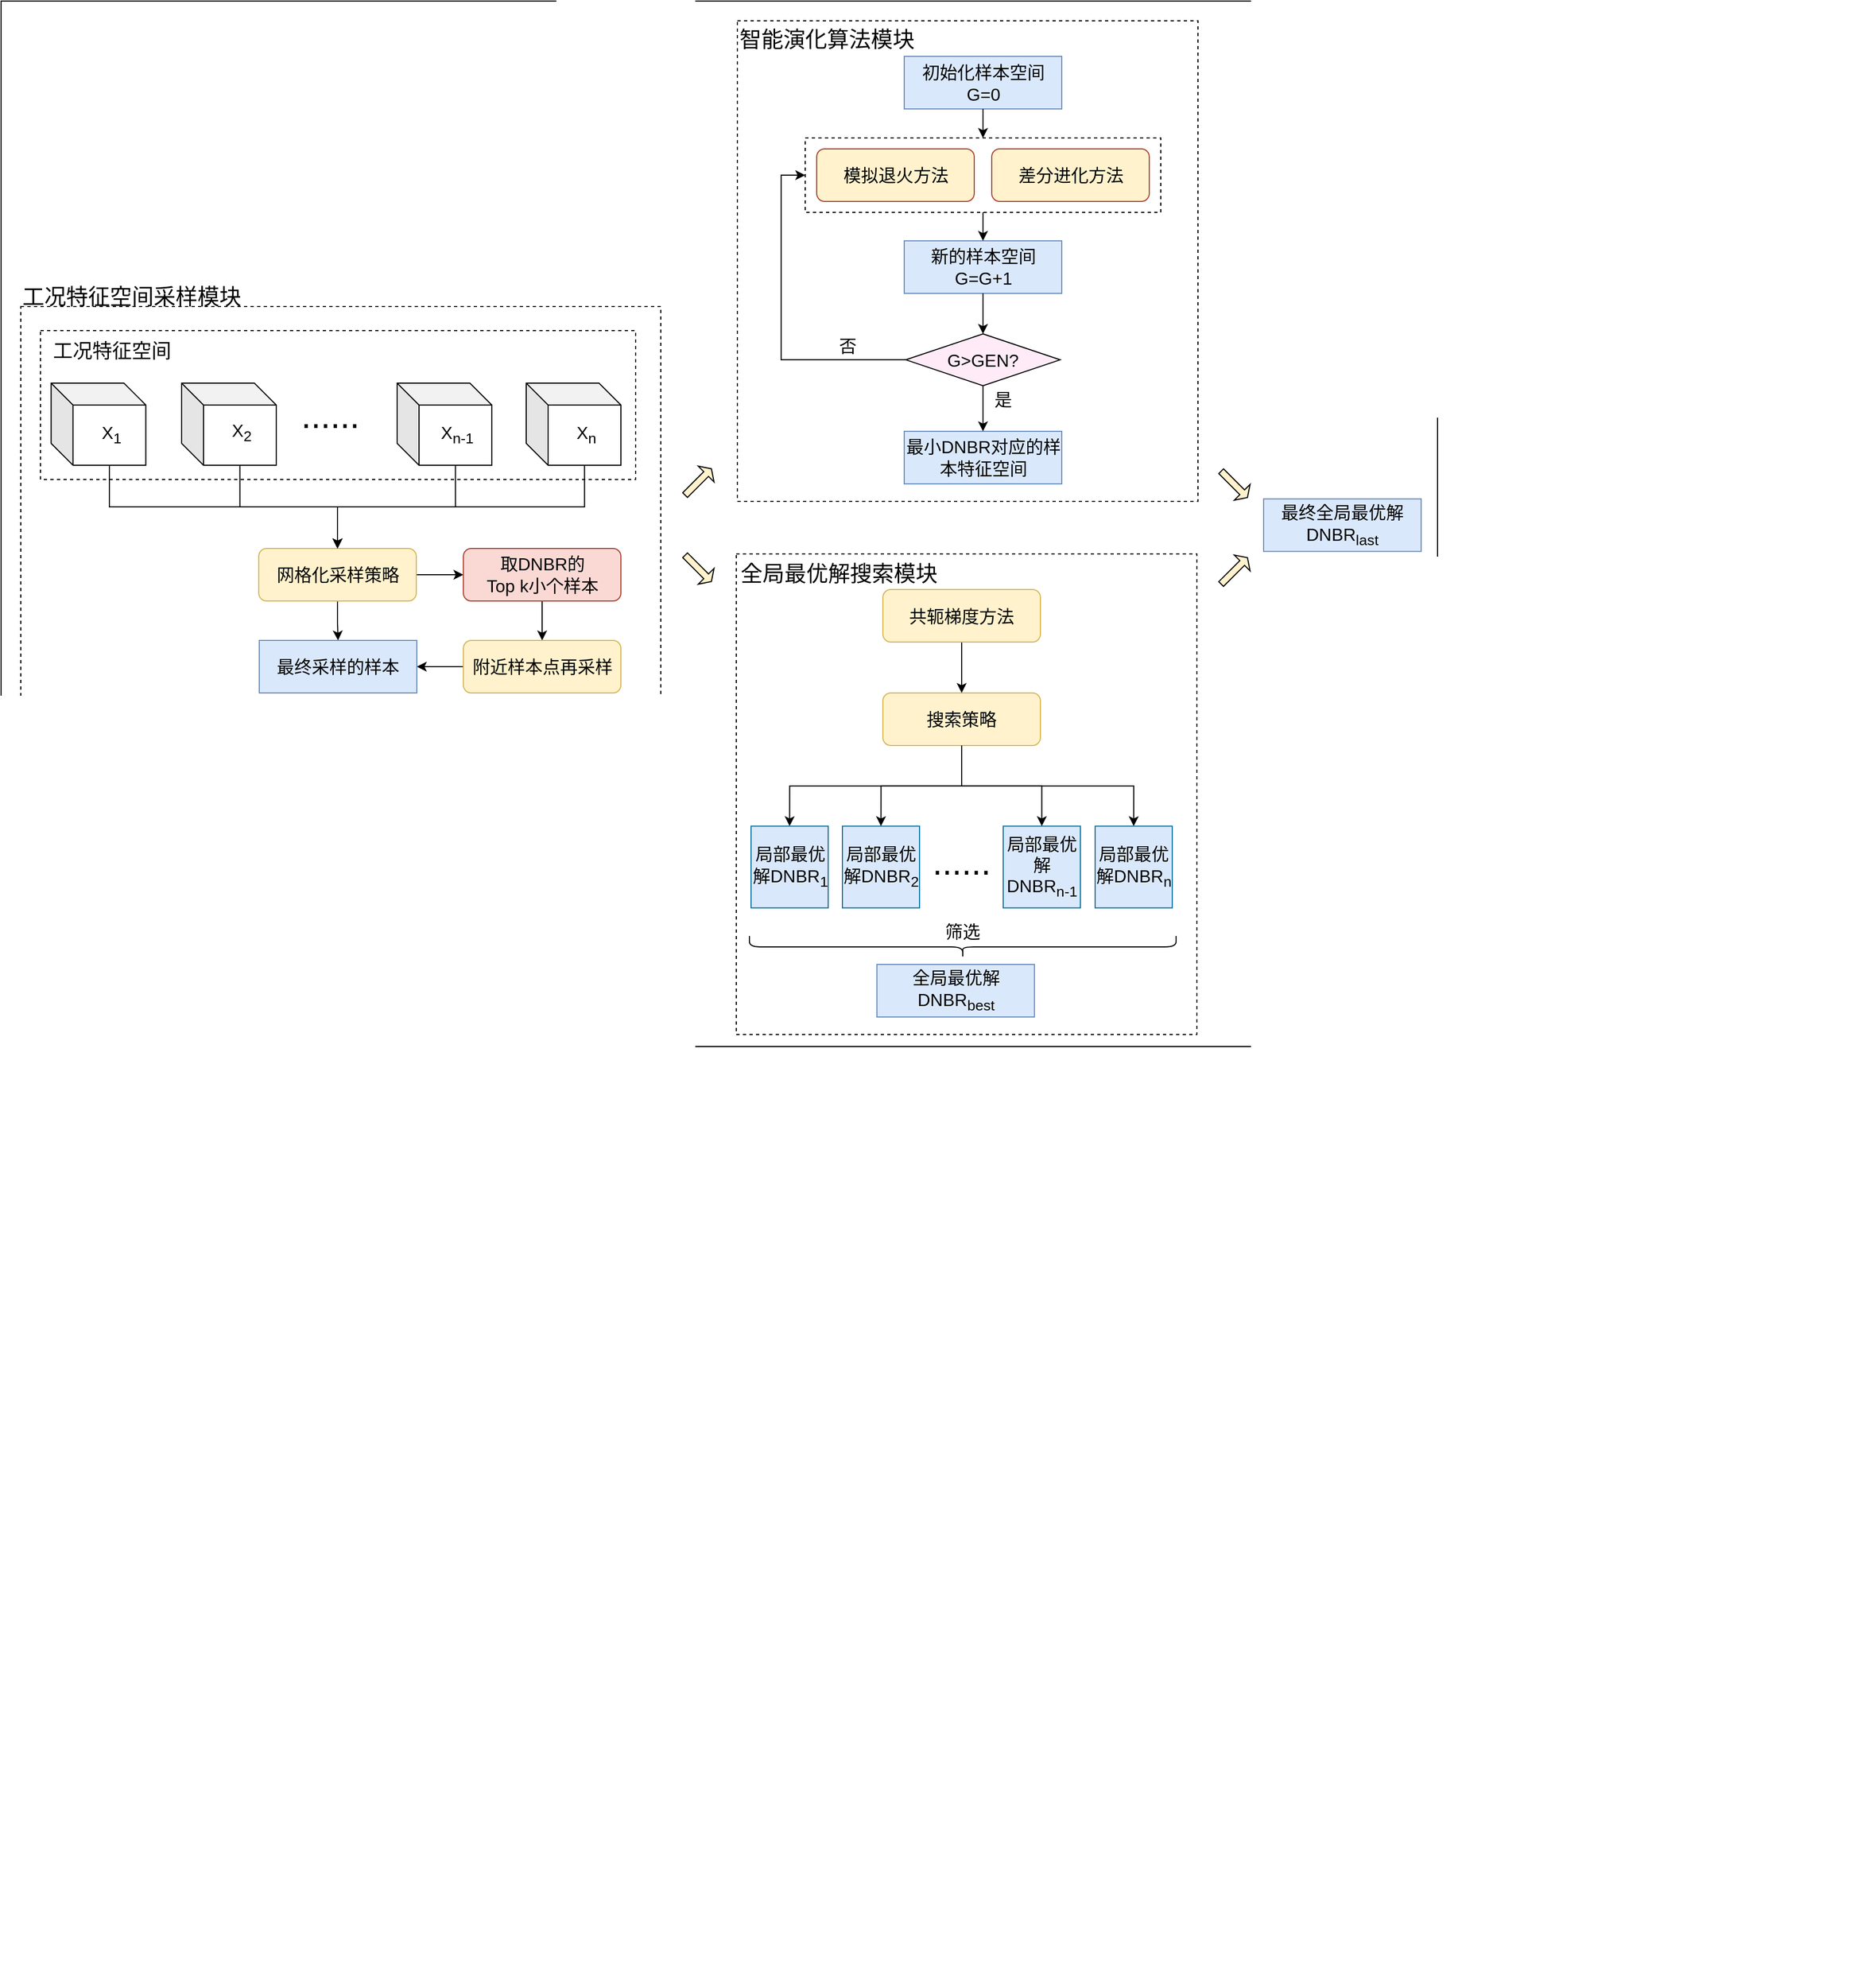 <mxfile version="16.1.0" type="github">
  <diagram id="d85ahVZklihQ1xOZCDRD" name="第 1 页">
    <mxGraphModel dx="1186" dy="1852" grid="0" gridSize="10" guides="1" tooltips="1" connect="1" arrows="1" fold="1" page="1" pageScale="1" pageWidth="827" pageHeight="1169" math="0" shadow="0">
      <root>
        <mxCell id="0" />
        <mxCell id="1" parent="0" />
        <mxCell id="s3c8Al3sMrfcC0I2r43t-1" value="" style="rounded=0;whiteSpace=wrap;html=1;" vertex="1" parent="1">
          <mxGeometry x="170" y="-198" width="1313" height="955" as="geometry" />
        </mxCell>
        <mxCell id="s3c8Al3sMrfcC0I2r43t-77" value="" style="group" vertex="1" connectable="0" parent="1">
          <mxGeometry x="842" y="-187" width="1038" height="1803" as="geometry" />
        </mxCell>
        <mxCell id="s3c8Al3sMrfcC0I2r43t-71" value="" style="group" vertex="1" connectable="0" parent="s3c8Al3sMrfcC0I2r43t-77">
          <mxGeometry x="1" width="421" height="446" as="geometry" />
        </mxCell>
        <mxCell id="s3c8Al3sMrfcC0I2r43t-2" value="" style="rounded=0;whiteSpace=wrap;html=1;fontSize=16;dashed=1;" vertex="1" parent="s3c8Al3sMrfcC0I2r43t-71">
          <mxGeometry y="7" width="421" height="439" as="geometry" />
        </mxCell>
        <mxCell id="s3c8Al3sMrfcC0I2r43t-34" value="&lt;font style=&quot;font-size: 20px&quot;&gt;智能演化算法模块&lt;/font&gt;" style="text;html=1;strokeColor=none;fillColor=none;align=center;verticalAlign=middle;whiteSpace=wrap;rounded=0;fontSize=20;" vertex="1" parent="s3c8Al3sMrfcC0I2r43t-71">
          <mxGeometry width="164" height="46" as="geometry" />
        </mxCell>
        <mxCell id="s3c8Al3sMrfcC0I2r43t-35" value="最小DNBR对应的样本特征空间" style="rounded=0;whiteSpace=wrap;html=1;fontSize=16;fillColor=#DAE8FC;strokeColor=#6c8ebf;" vertex="1" parent="s3c8Al3sMrfcC0I2r43t-71">
          <mxGeometry x="152.5" y="382" width="144" height="48" as="geometry" />
        </mxCell>
        <mxCell id="s3c8Al3sMrfcC0I2r43t-36" style="edgeStyle=orthogonalEdgeStyle;rounded=0;orthogonalLoop=1;jettySize=auto;html=1;" edge="1" parent="s3c8Al3sMrfcC0I2r43t-71" source="s3c8Al3sMrfcC0I2r43t-38" target="s3c8Al3sMrfcC0I2r43t-35">
          <mxGeometry relative="1" as="geometry" />
        </mxCell>
        <mxCell id="s3c8Al3sMrfcC0I2r43t-38" value="G&amp;gt;GEN?" style="rhombus;whiteSpace=wrap;html=1;fontSize=16;fillColor=#FFEBF8;" vertex="1" parent="s3c8Al3sMrfcC0I2r43t-71">
          <mxGeometry x="154" y="293" width="141" height="47.34" as="geometry" />
        </mxCell>
        <mxCell id="s3c8Al3sMrfcC0I2r43t-39" value="&lt;font style=&quot;font-size: 16px&quot;&gt;是&lt;/font&gt;" style="text;html=1;strokeColor=none;fillColor=none;align=center;verticalAlign=middle;whiteSpace=wrap;rounded=0;" vertex="1" parent="s3c8Al3sMrfcC0I2r43t-71">
          <mxGeometry x="213.23" y="338" width="60" height="30" as="geometry" />
        </mxCell>
        <mxCell id="s3c8Al3sMrfcC0I2r43t-41" value="&lt;div&gt;新的样本空间&lt;/div&gt;&lt;div&gt;G=G+1&lt;br&gt;&lt;/div&gt;" style="rounded=0;whiteSpace=wrap;html=1;fontSize=16;fillColor=#dae8fc;strokeColor=#6c8ebf;" vertex="1" parent="s3c8Al3sMrfcC0I2r43t-71">
          <mxGeometry x="152.5" y="208" width="144" height="48" as="geometry" />
        </mxCell>
        <mxCell id="s3c8Al3sMrfcC0I2r43t-31" style="edgeStyle=orthogonalEdgeStyle;rounded=0;orthogonalLoop=1;jettySize=auto;html=1;" edge="1" parent="s3c8Al3sMrfcC0I2r43t-71" source="s3c8Al3sMrfcC0I2r43t-41" target="s3c8Al3sMrfcC0I2r43t-38">
          <mxGeometry relative="1" as="geometry" />
        </mxCell>
        <mxCell id="s3c8Al3sMrfcC0I2r43t-43" value="&lt;div&gt;初始化样本空间G=0&lt;/div&gt;" style="rounded=0;whiteSpace=wrap;html=1;fontSize=16;fillColor=#dae8fc;strokeColor=#6c8ebf;" vertex="1" parent="s3c8Al3sMrfcC0I2r43t-71">
          <mxGeometry x="152.5" y="39.5" width="144" height="48" as="geometry" />
        </mxCell>
        <mxCell id="s3c8Al3sMrfcC0I2r43t-44" value="&lt;font style=&quot;font-size: 16px&quot;&gt;否&lt;/font&gt;" style="text;html=1;strokeColor=none;fillColor=none;align=center;verticalAlign=middle;whiteSpace=wrap;rounded=0;" vertex="1" parent="s3c8Al3sMrfcC0I2r43t-71">
          <mxGeometry x="71" y="289" width="60" height="30" as="geometry" />
        </mxCell>
        <mxCell id="s3c8Al3sMrfcC0I2r43t-45" value="" style="group" vertex="1" connectable="0" parent="s3c8Al3sMrfcC0I2r43t-71">
          <mxGeometry x="62" y="114" width="325" height="68" as="geometry" />
        </mxCell>
        <mxCell id="s3c8Al3sMrfcC0I2r43t-46" value="" style="rounded=0;whiteSpace=wrap;html=1;fontSize=16;dashed=1;" vertex="1" parent="s3c8Al3sMrfcC0I2r43t-45">
          <mxGeometry width="325" height="68" as="geometry" />
        </mxCell>
        <mxCell id="s3c8Al3sMrfcC0I2r43t-47" value="差分进化方法" style="rounded=1;whiteSpace=wrap;html=1;fontSize=16;fillColor=#FFF2CC;strokeColor=#ae4132;" vertex="1" parent="s3c8Al3sMrfcC0I2r43t-45">
          <mxGeometry x="170.5" y="10" width="144" height="48" as="geometry" />
        </mxCell>
        <mxCell id="s3c8Al3sMrfcC0I2r43t-48" value="模拟退火方法" style="rounded=1;whiteSpace=wrap;html=1;fontSize=16;fillColor=#FFF2CC;strokeColor=#ae4132;" vertex="1" parent="s3c8Al3sMrfcC0I2r43t-45">
          <mxGeometry x="10.5" y="10" width="144" height="48" as="geometry" />
        </mxCell>
        <mxCell id="s3c8Al3sMrfcC0I2r43t-37" style="edgeStyle=orthogonalEdgeStyle;rounded=0;orthogonalLoop=1;jettySize=auto;html=1;entryX=0;entryY=0.5;entryDx=0;entryDy=0;fontSize=16;" edge="1" parent="s3c8Al3sMrfcC0I2r43t-71" source="s3c8Al3sMrfcC0I2r43t-38" target="s3c8Al3sMrfcC0I2r43t-46">
          <mxGeometry relative="1" as="geometry">
            <Array as="points">
              <mxPoint x="40" y="317" />
              <mxPoint x="40" y="148" />
            </Array>
          </mxGeometry>
        </mxCell>
        <mxCell id="s3c8Al3sMrfcC0I2r43t-40" style="edgeStyle=orthogonalEdgeStyle;rounded=0;orthogonalLoop=1;jettySize=auto;html=1;fontSize=16;" edge="1" parent="s3c8Al3sMrfcC0I2r43t-71" source="s3c8Al3sMrfcC0I2r43t-46" target="s3c8Al3sMrfcC0I2r43t-41">
          <mxGeometry relative="1" as="geometry" />
        </mxCell>
        <mxCell id="s3c8Al3sMrfcC0I2r43t-42" style="edgeStyle=orthogonalEdgeStyle;rounded=0;orthogonalLoop=1;jettySize=auto;html=1;fontSize=16;" edge="1" parent="s3c8Al3sMrfcC0I2r43t-71" source="s3c8Al3sMrfcC0I2r43t-43" target="s3c8Al3sMrfcC0I2r43t-46">
          <mxGeometry relative="1" as="geometry" />
        </mxCell>
        <mxCell id="s3c8Al3sMrfcC0I2r43t-52" value="" style="rounded=0;whiteSpace=wrap;html=1;fontSize=16;dashed=1;" vertex="1" parent="s3c8Al3sMrfcC0I2r43t-77">
          <mxGeometry y="494" width="421" height="439" as="geometry" />
        </mxCell>
        <mxCell id="s3c8Al3sMrfcC0I2r43t-53" value="&lt;font style=&quot;font-size: 20px&quot;&gt;全局最优解搜索模块&lt;/font&gt;" style="text;html=1;strokeColor=none;fillColor=none;align=center;verticalAlign=middle;whiteSpace=wrap;rounded=0;fontSize=20;" vertex="1" parent="s3c8Al3sMrfcC0I2r43t-77">
          <mxGeometry y="487" width="188" height="48" as="geometry" />
        </mxCell>
        <mxCell id="s3c8Al3sMrfcC0I2r43t-56" style="edgeStyle=orthogonalEdgeStyle;rounded=0;orthogonalLoop=1;jettySize=auto;html=1;entryX=0.5;entryY=0;entryDx=0;entryDy=0;" edge="1" parent="s3c8Al3sMrfcC0I2r43t-77" target="s3c8Al3sMrfcC0I2r43t-64">
          <mxGeometry relative="1" as="geometry">
            <mxPoint x="206" y="679.5" as="sourcePoint" />
            <mxPoint x="48.75" y="732" as="targetPoint" />
            <Array as="points">
              <mxPoint x="206" y="706" />
              <mxPoint x="49" y="706" />
            </Array>
          </mxGeometry>
        </mxCell>
        <mxCell id="s3c8Al3sMrfcC0I2r43t-57" style="edgeStyle=orthogonalEdgeStyle;rounded=0;orthogonalLoop=1;jettySize=auto;html=1;entryX=0.5;entryY=0;entryDx=0;entryDy=0;" edge="1" parent="s3c8Al3sMrfcC0I2r43t-77" target="s3c8Al3sMrfcC0I2r43t-67">
          <mxGeometry relative="1" as="geometry">
            <mxPoint x="206" y="681.5" as="sourcePoint" />
            <mxPoint x="363.25" y="733.67" as="targetPoint" />
            <Array as="points">
              <mxPoint x="206" y="706" />
              <mxPoint x="363" y="706" />
            </Array>
          </mxGeometry>
        </mxCell>
        <mxCell id="s3c8Al3sMrfcC0I2r43t-58" value="搜索策略" style="rounded=1;whiteSpace=wrap;html=1;fontSize=16;fillColor=#fff2cc;strokeColor=#d6b656;" vertex="1" parent="s3c8Al3sMrfcC0I2r43t-77">
          <mxGeometry x="134" y="621" width="144" height="48" as="geometry" />
        </mxCell>
        <mxCell id="s3c8Al3sMrfcC0I2r43t-59" value="&lt;font style=&quot;font-size: 32px&quot;&gt;......&lt;/font&gt;" style="text;html=1;strokeColor=none;fillColor=none;align=center;verticalAlign=middle;whiteSpace=wrap;rounded=0;fontSize=16;" vertex="1" parent="s3c8Al3sMrfcC0I2r43t-77">
          <mxGeometry x="186" y="766" width="40" height="20" as="geometry" />
        </mxCell>
        <mxCell id="s3c8Al3sMrfcC0I2r43t-60" value="" style="shape=curlyBracket;whiteSpace=wrap;html=1;rounded=1;fontSize=32;direction=north;size=0.5;" vertex="1" parent="s3c8Al3sMrfcC0I2r43t-77">
          <mxGeometry x="12" y="843" width="390" height="20" as="geometry" />
        </mxCell>
        <mxCell id="s3c8Al3sMrfcC0I2r43t-61" value="&lt;font style=&quot;font-size: 16px&quot;&gt;筛选&lt;/font&gt;" style="text;html=1;strokeColor=none;fillColor=none;align=center;verticalAlign=middle;whiteSpace=wrap;rounded=0;" vertex="1" parent="s3c8Al3sMrfcC0I2r43t-77">
          <mxGeometry x="177" y="822" width="60" height="34" as="geometry" />
        </mxCell>
        <mxCell id="s3c8Al3sMrfcC0I2r43t-62" style="edgeStyle=orthogonalEdgeStyle;rounded=0;orthogonalLoop=1;jettySize=auto;html=1;fontSize=16;" edge="1" parent="s3c8Al3sMrfcC0I2r43t-77" source="s3c8Al3sMrfcC0I2r43t-63" target="s3c8Al3sMrfcC0I2r43t-58">
          <mxGeometry relative="1" as="geometry" />
        </mxCell>
        <mxCell id="s3c8Al3sMrfcC0I2r43t-63" value="共轭梯度方法" style="rounded=1;whiteSpace=wrap;html=1;fontSize=16;fillColor=#fff2cc;strokeColor=#d6b656;" vertex="1" parent="s3c8Al3sMrfcC0I2r43t-77">
          <mxGeometry x="134" y="526.5" width="144" height="48" as="geometry" />
        </mxCell>
        <mxCell id="s3c8Al3sMrfcC0I2r43t-64" value="局部最优解DNBR&lt;sub&gt;1&lt;/sub&gt;" style="rounded=0;whiteSpace=wrap;html=1;fontSize=16;fillColor=#DAE8FC;strokeColor=#10739e;" vertex="1" parent="s3c8Al3sMrfcC0I2r43t-77">
          <mxGeometry x="13.5" y="742.67" width="70.5" height="74.67" as="geometry" />
        </mxCell>
        <mxCell id="s3c8Al3sMrfcC0I2r43t-65" value="局部最优解DNBR&lt;sub&gt;2&lt;/sub&gt;" style="rounded=0;whiteSpace=wrap;html=1;fontSize=16;fillColor=#DAE8FC;strokeColor=#10739e;" vertex="1" parent="s3c8Al3sMrfcC0I2r43t-77">
          <mxGeometry x="97" y="742.67" width="70.5" height="74.67" as="geometry" />
        </mxCell>
        <mxCell id="s3c8Al3sMrfcC0I2r43t-54" style="edgeStyle=orthogonalEdgeStyle;rounded=0;orthogonalLoop=1;jettySize=auto;html=1;entryX=0.5;entryY=0;entryDx=0;entryDy=0;" edge="1" parent="s3c8Al3sMrfcC0I2r43t-77" source="s3c8Al3sMrfcC0I2r43t-58" target="s3c8Al3sMrfcC0I2r43t-65">
          <mxGeometry relative="1" as="geometry" />
        </mxCell>
        <mxCell id="s3c8Al3sMrfcC0I2r43t-66" value="局部最优解DNBR&lt;sub&gt;n-1&lt;/sub&gt;" style="rounded=0;whiteSpace=wrap;html=1;fontSize=16;fillColor=#DAE8FC;strokeColor=#10739e;" vertex="1" parent="s3c8Al3sMrfcC0I2r43t-77">
          <mxGeometry x="244" y="742.67" width="70.5" height="74.67" as="geometry" />
        </mxCell>
        <mxCell id="s3c8Al3sMrfcC0I2r43t-55" style="edgeStyle=orthogonalEdgeStyle;rounded=0;orthogonalLoop=1;jettySize=auto;html=1;" edge="1" parent="s3c8Al3sMrfcC0I2r43t-77" source="s3c8Al3sMrfcC0I2r43t-58" target="s3c8Al3sMrfcC0I2r43t-66">
          <mxGeometry relative="1" as="geometry" />
        </mxCell>
        <mxCell id="s3c8Al3sMrfcC0I2r43t-67" value="局部最优解DNBR&lt;sub&gt;n&lt;/sub&gt;" style="rounded=0;whiteSpace=wrap;html=1;fontSize=16;fillColor=#DAE8FC;strokeColor=#10739e;" vertex="1" parent="s3c8Al3sMrfcC0I2r43t-77">
          <mxGeometry x="328" y="742.67" width="70.5" height="74.67" as="geometry" />
        </mxCell>
        <mxCell id="s3c8Al3sMrfcC0I2r43t-68" value="全局最优解DNBR&lt;sub&gt;best&lt;/sub&gt;" style="rounded=0;whiteSpace=wrap;html=1;fontSize=16;fillColor=#DAE8FC;strokeColor=#6c8ebf;" vertex="1" parent="s3c8Al3sMrfcC0I2r43t-77">
          <mxGeometry x="128.54" y="869" width="144" height="48" as="geometry" />
        </mxCell>
        <mxCell id="s3c8Al3sMrfcC0I2r43t-3" value="" style="rounded=0;whiteSpace=wrap;html=1;fontSize=16;dashed=1;" vertex="1" parent="1">
          <mxGeometry x="188" y="81" width="585" height="397" as="geometry" />
        </mxCell>
        <mxCell id="s3c8Al3sMrfcC0I2r43t-4" value="" style="rounded=0;whiteSpace=wrap;html=1;fontSize=16;dashed=1;" vertex="1" parent="1">
          <mxGeometry x="206" y="103" width="544" height="136" as="geometry" />
        </mxCell>
        <mxCell id="s3c8Al3sMrfcC0I2r43t-5" value="&lt;font style=&quot;font-size: 18px&quot;&gt;工况特征空间&lt;/font&gt;" style="text;html=1;strokeColor=none;fillColor=none;align=center;verticalAlign=middle;whiteSpace=wrap;rounded=0;" vertex="1" parent="1">
          <mxGeometry x="215.73" y="111" width="111" height="22" as="geometry" />
        </mxCell>
        <mxCell id="s3c8Al3sMrfcC0I2r43t-6" value="&lt;font style=&quot;font-size: 32px&quot;&gt;......&lt;/font&gt;" style="text;html=1;strokeColor=none;fillColor=none;align=center;verticalAlign=middle;whiteSpace=wrap;rounded=0;fontSize=16;" vertex="1" parent="1">
          <mxGeometry x="451" y="171" width="40" height="20" as="geometry" />
        </mxCell>
        <mxCell id="s3c8Al3sMrfcC0I2r43t-7" value="" style="group" vertex="1" connectable="0" parent="1">
          <mxGeometry x="215.73" y="151" width="86.54" height="75" as="geometry" />
        </mxCell>
        <mxCell id="s3c8Al3sMrfcC0I2r43t-8" value="" style="shape=cube;whiteSpace=wrap;html=1;boundedLbl=1;backgroundOutline=1;darkOpacity=0.05;darkOpacity2=0.1;" vertex="1" parent="s3c8Al3sMrfcC0I2r43t-7">
          <mxGeometry width="86.54" height="75" as="geometry" />
        </mxCell>
        <mxCell id="s3c8Al3sMrfcC0I2r43t-9" value="X&lt;sub&gt;1&lt;/sub&gt;" style="text;html=1;strokeColor=none;fillColor=none;align=center;verticalAlign=middle;whiteSpace=wrap;rounded=0;fontSize=16;" vertex="1" parent="s3c8Al3sMrfcC0I2r43t-7">
          <mxGeometry x="35.27" y="37" width="40" height="20" as="geometry" />
        </mxCell>
        <mxCell id="s3c8Al3sMrfcC0I2r43t-10" value="" style="group" vertex="1" connectable="0" parent="1">
          <mxGeometry x="335" y="149" width="86.54" height="77" as="geometry" />
        </mxCell>
        <mxCell id="s3c8Al3sMrfcC0I2r43t-11" value="" style="shape=cube;whiteSpace=wrap;html=1;boundedLbl=1;backgroundOutline=1;darkOpacity=0.05;darkOpacity2=0.1;" vertex="1" parent="s3c8Al3sMrfcC0I2r43t-10">
          <mxGeometry y="2" width="86.54" height="75" as="geometry" />
        </mxCell>
        <mxCell id="s3c8Al3sMrfcC0I2r43t-12" value="X&lt;sub&gt;2&lt;/sub&gt;" style="text;html=1;strokeColor=none;fillColor=none;align=center;verticalAlign=middle;whiteSpace=wrap;rounded=0;fontSize=16;" vertex="1" parent="s3c8Al3sMrfcC0I2r43t-10">
          <mxGeometry x="35.27" y="37" width="40" height="20" as="geometry" />
        </mxCell>
        <mxCell id="s3c8Al3sMrfcC0I2r43t-13" value="" style="group" vertex="1" connectable="0" parent="1">
          <mxGeometry x="532" y="151" width="86.54" height="75" as="geometry" />
        </mxCell>
        <mxCell id="s3c8Al3sMrfcC0I2r43t-14" value="" style="shape=cube;whiteSpace=wrap;html=1;boundedLbl=1;backgroundOutline=1;darkOpacity=0.05;darkOpacity2=0.1;" vertex="1" parent="s3c8Al3sMrfcC0I2r43t-13">
          <mxGeometry width="86.54" height="75" as="geometry" />
        </mxCell>
        <mxCell id="s3c8Al3sMrfcC0I2r43t-15" value="X&lt;sub&gt;n-1&lt;/sub&gt;" style="text;html=1;strokeColor=none;fillColor=none;align=center;verticalAlign=middle;whiteSpace=wrap;rounded=0;fontSize=16;" vertex="1" parent="s3c8Al3sMrfcC0I2r43t-13">
          <mxGeometry x="35.27" y="37" width="40" height="20" as="geometry" />
        </mxCell>
        <mxCell id="s3c8Al3sMrfcC0I2r43t-16" value="" style="group" vertex="1" connectable="0" parent="1">
          <mxGeometry x="650" y="151" width="86.54" height="75" as="geometry" />
        </mxCell>
        <mxCell id="s3c8Al3sMrfcC0I2r43t-17" value="" style="shape=cube;whiteSpace=wrap;html=1;boundedLbl=1;backgroundOutline=1;darkOpacity=0.05;darkOpacity2=0.1;" vertex="1" parent="s3c8Al3sMrfcC0I2r43t-16">
          <mxGeometry width="86.54" height="75" as="geometry" />
        </mxCell>
        <mxCell id="s3c8Al3sMrfcC0I2r43t-18" value="X&lt;sub&gt;n&lt;/sub&gt;" style="text;html=1;strokeColor=none;fillColor=none;align=center;verticalAlign=middle;whiteSpace=wrap;rounded=0;fontSize=16;" vertex="1" parent="s3c8Al3sMrfcC0I2r43t-16">
          <mxGeometry x="35.27" y="37" width="40" height="20" as="geometry" />
        </mxCell>
        <mxCell id="s3c8Al3sMrfcC0I2r43t-19" style="edgeStyle=orthogonalEdgeStyle;rounded=0;orthogonalLoop=1;jettySize=auto;html=1;exitX=1;exitY=0.5;exitDx=0;exitDy=0;entryX=0;entryY=0.5;entryDx=0;entryDy=0;fontSize=16;" edge="1" parent="1" source="s3c8Al3sMrfcC0I2r43t-21" target="s3c8Al3sMrfcC0I2r43t-23">
          <mxGeometry relative="1" as="geometry" />
        </mxCell>
        <mxCell id="s3c8Al3sMrfcC0I2r43t-20" style="edgeStyle=orthogonalEdgeStyle;rounded=0;orthogonalLoop=1;jettySize=auto;html=1;exitX=0.5;exitY=1;exitDx=0;exitDy=0;fontSize=16;" edge="1" parent="1" source="s3c8Al3sMrfcC0I2r43t-21" target="s3c8Al3sMrfcC0I2r43t-30">
          <mxGeometry relative="1" as="geometry" />
        </mxCell>
        <mxCell id="s3c8Al3sMrfcC0I2r43t-21" value="网格化采样策略" style="rounded=1;whiteSpace=wrap;html=1;fontSize=16;fillColor=#FFF2CC;strokeColor=#d6b656;" vertex="1" parent="1">
          <mxGeometry x="405.5" y="302" width="144" height="48" as="geometry" />
        </mxCell>
        <mxCell id="s3c8Al3sMrfcC0I2r43t-22" style="edgeStyle=orthogonalEdgeStyle;rounded=0;orthogonalLoop=1;jettySize=auto;html=1;exitX=0.5;exitY=1;exitDx=0;exitDy=0;entryX=0.5;entryY=0;entryDx=0;entryDy=0;fontSize=16;" edge="1" parent="1" source="s3c8Al3sMrfcC0I2r43t-23" target="s3c8Al3sMrfcC0I2r43t-29">
          <mxGeometry relative="1" as="geometry" />
        </mxCell>
        <mxCell id="s3c8Al3sMrfcC0I2r43t-23" value="&lt;div&gt;取DNBR的&lt;/div&gt;&lt;div&gt;Top k小个样本&lt;/div&gt;" style="rounded=1;whiteSpace=wrap;html=1;fontSize=16;fillColor=#fad9d5;strokeColor=#ae4132;" vertex="1" parent="1">
          <mxGeometry x="592.54" y="302" width="144" height="48" as="geometry" />
        </mxCell>
        <mxCell id="s3c8Al3sMrfcC0I2r43t-24" style="edgeStyle=orthogonalEdgeStyle;rounded=0;orthogonalLoop=1;jettySize=auto;html=1;exitX=0;exitY=0;exitDx=53.27;exitDy=75;exitPerimeter=0;entryX=0.5;entryY=0;entryDx=0;entryDy=0;fontSize=16;" edge="1" parent="1" source="s3c8Al3sMrfcC0I2r43t-8" target="s3c8Al3sMrfcC0I2r43t-21">
          <mxGeometry relative="1" as="geometry" />
        </mxCell>
        <mxCell id="s3c8Al3sMrfcC0I2r43t-25" style="edgeStyle=orthogonalEdgeStyle;rounded=0;orthogonalLoop=1;jettySize=auto;html=1;exitX=0;exitY=0;exitDx=53.27;exitDy=75;exitPerimeter=0;entryX=0.5;entryY=0;entryDx=0;entryDy=0;fontSize=16;" edge="1" parent="1" source="s3c8Al3sMrfcC0I2r43t-11" target="s3c8Al3sMrfcC0I2r43t-21">
          <mxGeometry relative="1" as="geometry" />
        </mxCell>
        <mxCell id="s3c8Al3sMrfcC0I2r43t-26" style="edgeStyle=orthogonalEdgeStyle;rounded=0;orthogonalLoop=1;jettySize=auto;html=1;exitX=0;exitY=0;exitDx=53.27;exitDy=75;exitPerimeter=0;entryX=0.5;entryY=0;entryDx=0;entryDy=0;fontSize=16;" edge="1" parent="1" source="s3c8Al3sMrfcC0I2r43t-14" target="s3c8Al3sMrfcC0I2r43t-21">
          <mxGeometry relative="1" as="geometry" />
        </mxCell>
        <mxCell id="s3c8Al3sMrfcC0I2r43t-27" style="edgeStyle=orthogonalEdgeStyle;rounded=0;orthogonalLoop=1;jettySize=auto;html=1;exitX=0;exitY=0;exitDx=53.27;exitDy=75;exitPerimeter=0;entryX=0.5;entryY=0;entryDx=0;entryDy=0;fontSize=16;" edge="1" parent="1" source="s3c8Al3sMrfcC0I2r43t-17" target="s3c8Al3sMrfcC0I2r43t-21">
          <mxGeometry relative="1" as="geometry" />
        </mxCell>
        <mxCell id="s3c8Al3sMrfcC0I2r43t-28" style="edgeStyle=orthogonalEdgeStyle;rounded=0;orthogonalLoop=1;jettySize=auto;html=1;exitX=0;exitY=0.5;exitDx=0;exitDy=0;fontSize=16;" edge="1" parent="1" source="s3c8Al3sMrfcC0I2r43t-29" target="s3c8Al3sMrfcC0I2r43t-30">
          <mxGeometry relative="1" as="geometry" />
        </mxCell>
        <mxCell id="s3c8Al3sMrfcC0I2r43t-29" value="附近样本点再采样" style="rounded=1;whiteSpace=wrap;html=1;fontSize=16;fillColor=#fff2cc;strokeColor=#d6b656;" vertex="1" parent="1">
          <mxGeometry x="592.54" y="386" width="144" height="48" as="geometry" />
        </mxCell>
        <mxCell id="s3c8Al3sMrfcC0I2r43t-30" value="&lt;div&gt;最终采样的样本&lt;/div&gt;" style="rounded=0;whiteSpace=wrap;html=1;fontSize=16;fillColor=#dae8fc;strokeColor=#6c8ebf;" vertex="1" parent="1">
          <mxGeometry x="406" y="386" width="144" height="48" as="geometry" />
        </mxCell>
        <mxCell id="s3c8Al3sMrfcC0I2r43t-33" value="&lt;font style=&quot;font-size: 20px&quot;&gt;工况特征空间采样模块&lt;/font&gt;" style="text;html=1;strokeColor=none;fillColor=none;align=center;verticalAlign=middle;whiteSpace=wrap;rounded=0;fontSize=20;" vertex="1" parent="1">
          <mxGeometry x="188.0" y="46" width="203" height="49" as="geometry" />
        </mxCell>
        <mxCell id="s3c8Al3sMrfcC0I2r43t-69" value="最终全局最优解DNBR&lt;sub&gt;last&lt;/sub&gt;" style="rounded=0;whiteSpace=wrap;html=1;fontSize=16;fillColor=#DAE8FC;strokeColor=#6c8ebf;" vertex="1" parent="1">
          <mxGeometry x="1324" y="256.73" width="144" height="48" as="geometry" />
        </mxCell>
        <mxCell id="s3c8Al3sMrfcC0I2r43t-74" value="" style="group" vertex="1" connectable="0" parent="1">
          <mxGeometry x="794.997" y="221.997" width="38.467" height="117.467" as="geometry" />
        </mxCell>
        <mxCell id="s3c8Al3sMrfcC0I2r43t-32" value="" style="shape=singleArrow;direction=south;whiteSpace=wrap;html=1;fontSize=16;fillColor=#FFF2CC;rotation=-135;" vertex="1" parent="s3c8Al3sMrfcC0I2r43t-74">
          <mxGeometry x="2.033" y="2.233" width="20.4" height="34" as="geometry" />
        </mxCell>
        <mxCell id="s3c8Al3sMrfcC0I2r43t-49" value="" style="shape=singleArrow;direction=south;whiteSpace=wrap;html=1;fontSize=16;fillColor=#FFF2CC;rotation=-45;" vertex="1" parent="s3c8Al3sMrfcC0I2r43t-74">
          <mxGeometry x="2.033" y="81.233" width="20.4" height="34" as="geometry" />
        </mxCell>
        <mxCell id="s3c8Al3sMrfcC0I2r43t-79" value="" style="shape=singleArrow;direction=south;whiteSpace=wrap;html=1;fontSize=16;fillColor=#FFF2CC;rotation=-45;" vertex="1" parent="1">
          <mxGeometry x="1287" y="226.46" width="20.4" height="34" as="geometry" />
        </mxCell>
        <mxCell id="s3c8Al3sMrfcC0I2r43t-80" value="" style="shape=singleArrow;direction=south;whiteSpace=wrap;html=1;fontSize=16;fillColor=#FFF2CC;rotation=-135;" vertex="1" parent="1">
          <mxGeometry x="1287" y="305.46" width="20.4" height="34" as="geometry" />
        </mxCell>
      </root>
    </mxGraphModel>
  </diagram>
</mxfile>
